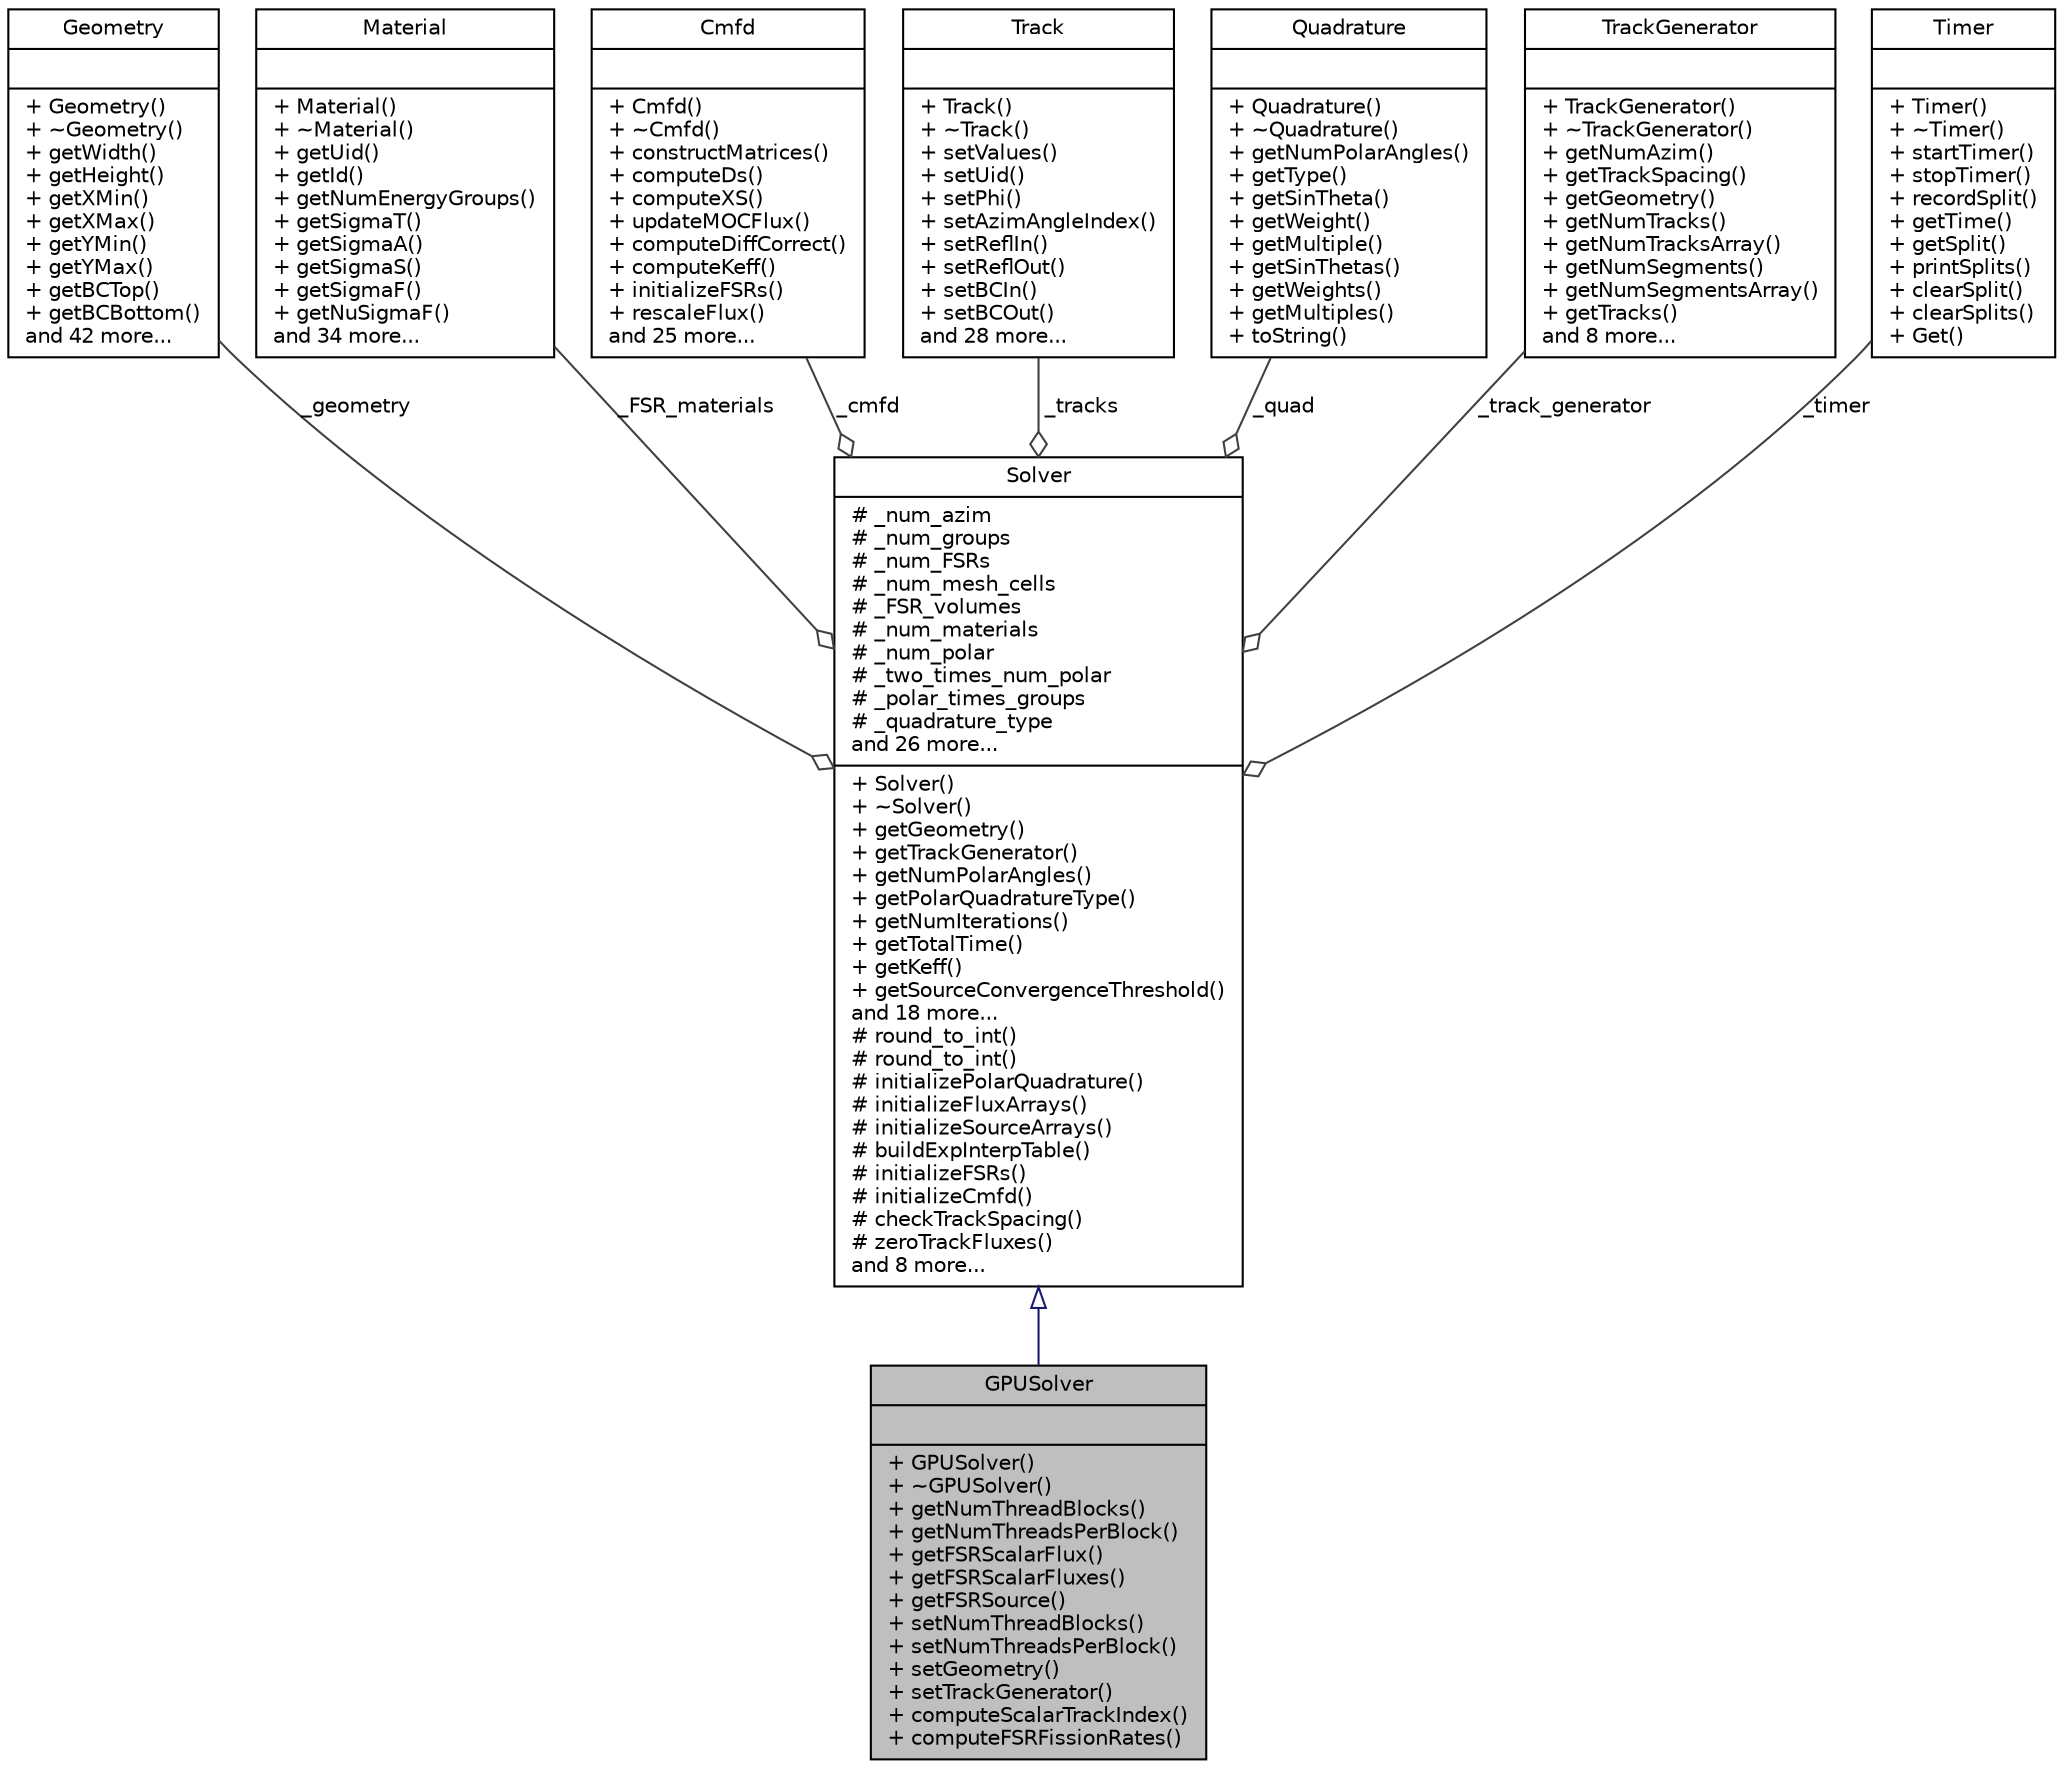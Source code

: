 digraph "GPUSolver"
{
  edge [fontname="Helvetica",fontsize="10",labelfontname="Helvetica",labelfontsize="10"];
  node [fontname="Helvetica",fontsize="10",shape=record];
  Node1 [label="{GPUSolver\n||+ GPUSolver()\l+ ~GPUSolver()\l+ getNumThreadBlocks()\l+ getNumThreadsPerBlock()\l+ getFSRScalarFlux()\l+ getFSRScalarFluxes()\l+ getFSRSource()\l+ setNumThreadBlocks()\l+ setNumThreadsPerBlock()\l+ setGeometry()\l+ setTrackGenerator()\l+ computeScalarTrackIndex()\l+ computeFSRFissionRates()\l}",height=0.2,width=0.4,color="black", fillcolor="grey75", style="filled" fontcolor="black"];
  Node2 -> Node1 [dir="back",color="midnightblue",fontsize="10",style="solid",arrowtail="onormal",fontname="Helvetica"];
  Node2 [label="{Solver\n|# _num_azim\l# _num_groups\l# _num_FSRs\l# _num_mesh_cells\l# _FSR_volumes\l# _num_materials\l# _num_polar\l# _two_times_num_polar\l# _polar_times_groups\l# _quadrature_type\land 26 more...\l|+ Solver()\l+ ~Solver()\l+ getGeometry()\l+ getTrackGenerator()\l+ getNumPolarAngles()\l+ getPolarQuadratureType()\l+ getNumIterations()\l+ getTotalTime()\l+ getKeff()\l+ getSourceConvergenceThreshold()\land 18 more...\l# round_to_int()\l# round_to_int()\l# initializePolarQuadrature()\l# initializeFluxArrays()\l# initializeSourceArrays()\l# buildExpInterpTable()\l# initializeFSRs()\l# initializeCmfd()\l# checkTrackSpacing()\l# zeroTrackFluxes()\land 8 more...\l}",height=0.2,width=0.4,color="black", fillcolor="white", style="filled",URL="$classSolver.html",tooltip="This is an abstract base class which different Solver subclasses implement for different architecture..."];
  Node3 -> Node2 [color="grey25",fontsize="10",style="solid",label=" _geometry" ,arrowhead="odiamond",fontname="Helvetica"];
  Node3 [label="{Geometry\n||+ Geometry()\l+ ~Geometry()\l+ getWidth()\l+ getHeight()\l+ getXMin()\l+ getXMax()\l+ getYMin()\l+ getYMax()\l+ getBCTop()\l+ getBCBottom()\land 42 more...\l}",height=0.2,width=0.4,color="black", fillcolor="white", style="filled",URL="$classGeometry.html",tooltip="The master class containing references to all geometry-related objects - Surfaces, Cells, Universes and Lattices - and Materials."];
  Node4 -> Node2 [color="grey25",fontsize="10",style="solid",label=" _FSR_materials" ,arrowhead="odiamond",fontname="Helvetica"];
  Node4 [label="{Material\n||+ Material()\l+ ~Material()\l+ getUid()\l+ getId()\l+ getNumEnergyGroups()\l+ getSigmaT()\l+ getSigmaA()\l+ getSigmaS()\l+ getSigmaF()\l+ getNuSigmaF()\land 34 more...\l}",height=0.2,width=0.4,color="black", fillcolor="white", style="filled",URL="$classMaterial.html",tooltip="The Material class represents a unique material and its relevant nuclear data (i.e., multigroup cross-sections) for neutron transport."];
  Node5 -> Node2 [color="grey25",fontsize="10",style="solid",label=" _cmfd" ,arrowhead="odiamond",fontname="Helvetica"];
  Node5 [label="{Cmfd\n||+ Cmfd()\l+ ~Cmfd()\l+ constructMatrices()\l+ computeDs()\l+ computeXS()\l+ updateMOCFlux()\l+ computeDiffCorrect()\l+ computeKeff()\l+ initializeFSRs()\l+ rescaleFlux()\land 25 more...\l}",height=0.2,width=0.4,color="black", fillcolor="white", style="filled",URL="$classCmfd.html",tooltip="A class for Coarse Mesh Finite Difference (CMFD) acceleration."];
  Node6 -> Node2 [color="grey25",fontsize="10",style="solid",label=" _tracks" ,arrowhead="odiamond",fontname="Helvetica"];
  Node6 [label="{Track\n||+ Track()\l+ ~Track()\l+ setValues()\l+ setUid()\l+ setPhi()\l+ setAzimAngleIndex()\l+ setReflIn()\l+ setReflOut()\l+ setBCIn()\l+ setBCOut()\land 28 more...\l}",height=0.2,width=0.4,color="black", fillcolor="white", style="filled",URL="$classTrack.html",tooltip="A Track represents a characteristic line across the geometry."];
  Node7 -> Node2 [color="grey25",fontsize="10",style="solid",label=" _quad" ,arrowhead="odiamond",fontname="Helvetica"];
  Node7 [label="{Quadrature\n||+ Quadrature()\l+ ~Quadrature()\l+ getNumPolarAngles()\l+ getType()\l+ getSinTheta()\l+ getWeight()\l+ getMultiple()\l+ getSinThetas()\l+ getWeights()\l+ getMultiples()\l+ toString()\l}",height=0.2,width=0.4,color="black", fillcolor="white", style="filled",URL="$classQuadrature.html",tooltip="Stores values for a variety of polar quadratures which may be used."];
  Node8 -> Node2 [color="grey25",fontsize="10",style="solid",label=" _track_generator" ,arrowhead="odiamond",fontname="Helvetica"];
  Node8 [label="{TrackGenerator\n||+ TrackGenerator()\l+ ~TrackGenerator()\l+ getNumAzim()\l+ getTrackSpacing()\l+ getGeometry()\l+ getNumTracks()\l+ getNumTracksArray()\l+ getNumSegments()\l+ getNumSegmentsArray()\l+ getTracks()\land 8 more...\l}",height=0.2,width=0.4,color="black", fillcolor="white", style="filled",URL="$classTrackGenerator.html",tooltip="The TrackGenerator is dedicated to generating and storing Tracks which cyclically wrap across the Geo..."];
  Node9 -> Node2 [color="grey25",fontsize="10",style="solid",label=" _timer" ,arrowhead="odiamond",fontname="Helvetica"];
  Node9 [label="{Timer\n||+ Timer()\l+ ~Timer()\l+ startTimer()\l+ stopTimer()\l+ recordSplit()\l+ getTime()\l+ getSplit()\l+ printSplits()\l+ clearSplit()\l+ clearSplits()\l+ Get()\l}",height=0.2,width=0.4,color="black", fillcolor="white", style="filled",URL="$classTimer.html",tooltip="The Timer class is for timing and profiling regions of code."];
}
